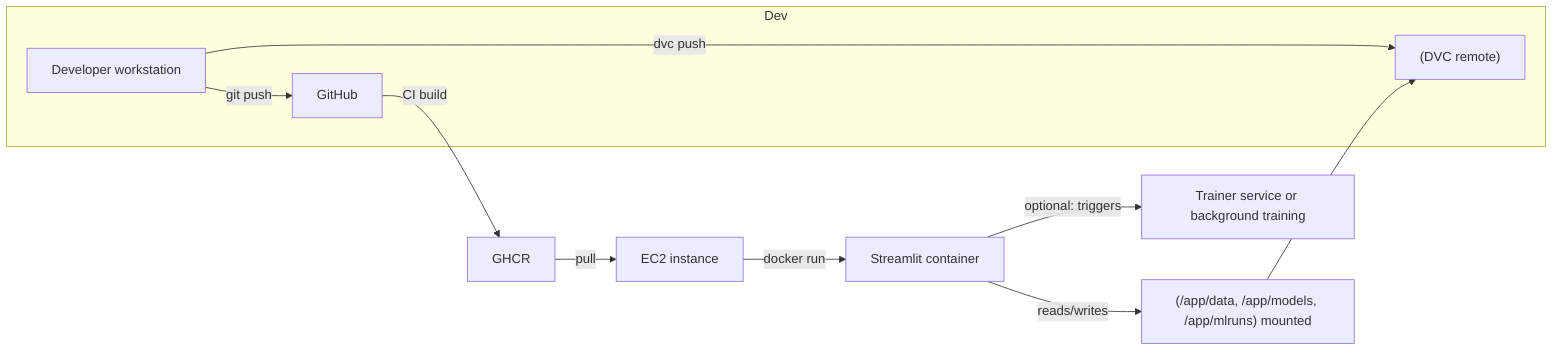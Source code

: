 graph LR
  subgraph Dev
    T["Developer workstation"] -->|git push| Repo[GitHub]
    T -->|dvc push| DVCRemote["(DVC remote)"]
  end

  Repo -->|CI build| ContainerRegistry[GHCR]
  ContainerRegistry -->|pull| EC2[EC2 instance]
  EC2 -->|docker run| AppContainer["Streamlit container"]
  AppContainer -->|reads/writes| Persist["(/app/data, /app/models, /app/mlruns) mounted"]
  Persist --> DVCRemote
  AppContainer -->|optional: triggers| Trainer["Trainer service or background training"]